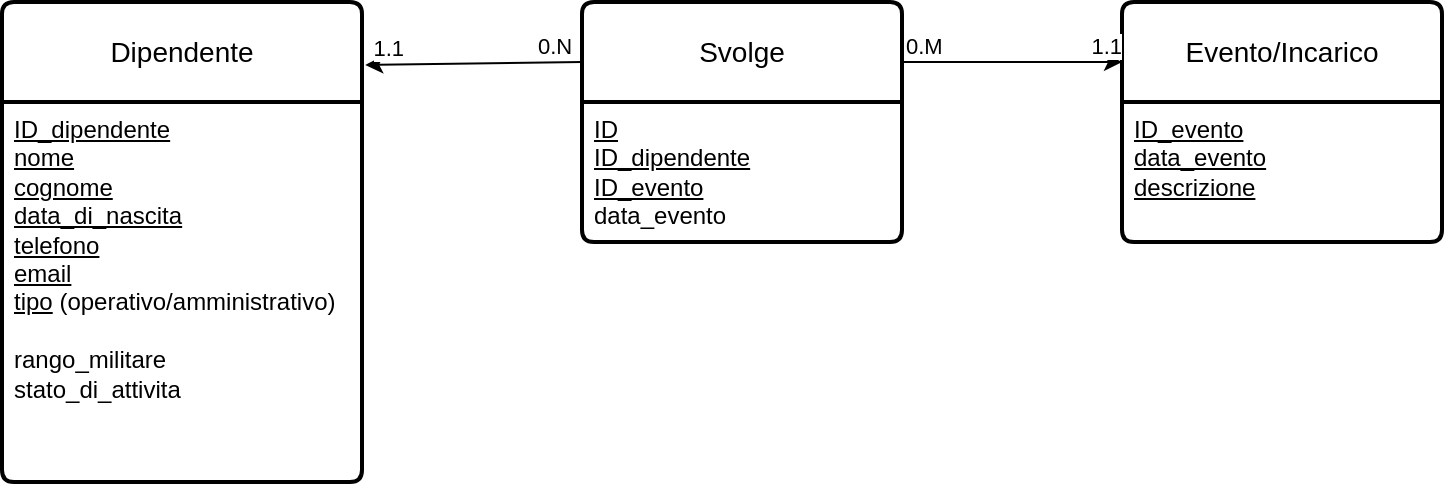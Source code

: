 <mxfile version="22.1.11" type="google">
  <diagram name="Pagina-1" id="hI9VA0zBAQhlbfbl-t4V">
    <mxGraphModel grid="1" page="1" gridSize="10" guides="1" tooltips="1" connect="1" arrows="1" fold="1" pageScale="1" pageWidth="827" pageHeight="1169" math="0" shadow="0">
      <root>
        <mxCell id="0" />
        <mxCell id="1" parent="0" />
        <mxCell id="cZnkTjqhtqFN9i6IQodg-44" value="Dipendente" style="swimlane;childLayout=stackLayout;horizontal=1;startSize=50;horizontalStack=0;rounded=1;fontSize=14;fontStyle=0;strokeWidth=2;resizeParent=0;resizeLast=1;shadow=0;dashed=0;align=center;arcSize=4;whiteSpace=wrap;html=1;" vertex="1" parent="1">
          <mxGeometry x="30" y="140" width="180" height="240" as="geometry" />
        </mxCell>
        <mxCell id="cZnkTjqhtqFN9i6IQodg-45" value="&lt;u&gt;ID_dipendente&lt;/u&gt;&lt;br&gt;&lt;u&gt;nome&lt;br&gt;cognome&lt;br&gt;data_di_nascita&lt;br&gt;telefono&lt;br&gt;email&lt;br&gt;tipo&lt;/u&gt; (operativo/amministrativo)&lt;br&gt;&lt;br&gt;rango_militare&lt;br&gt;stato_di_attivita" style="align=left;strokeColor=none;fillColor=none;spacingLeft=4;fontSize=12;verticalAlign=top;resizable=0;rotatable=0;part=1;html=1;" vertex="1" parent="cZnkTjqhtqFN9i6IQodg-44">
          <mxGeometry y="50" width="180" height="190" as="geometry" />
        </mxCell>
        <mxCell id="cZnkTjqhtqFN9i6IQodg-47" value="Evento/Incarico" style="swimlane;childLayout=stackLayout;horizontal=1;startSize=50;horizontalStack=0;rounded=1;fontSize=14;fontStyle=0;strokeWidth=2;resizeParent=0;resizeLast=1;shadow=0;dashed=0;align=center;arcSize=4;whiteSpace=wrap;html=1;" vertex="1" parent="1">
          <mxGeometry x="590" y="140" width="160" height="120" as="geometry" />
        </mxCell>
        <mxCell id="cZnkTjqhtqFN9i6IQodg-48" value="&lt;u&gt;ID_evento&lt;br&gt;data_evento&lt;br&gt;descrizione&lt;/u&gt;" style="align=left;strokeColor=none;fillColor=none;spacingLeft=4;fontSize=12;verticalAlign=top;resizable=0;rotatable=0;part=1;html=1;" vertex="1" parent="cZnkTjqhtqFN9i6IQodg-47">
          <mxGeometry y="50" width="160" height="70" as="geometry" />
        </mxCell>
        <mxCell id="J3dcDxjAKYBrVKoJMKhc-2" value="Svolge" style="swimlane;childLayout=stackLayout;horizontal=1;startSize=50;horizontalStack=0;rounded=1;fontSize=14;fontStyle=0;strokeWidth=2;resizeParent=0;resizeLast=1;shadow=0;dashed=0;align=center;arcSize=4;whiteSpace=wrap;html=1;" vertex="1" parent="1">
          <mxGeometry x="320" y="140" width="160" height="120" as="geometry" />
        </mxCell>
        <mxCell id="J3dcDxjAKYBrVKoJMKhc-3" value="&lt;u&gt;ID&lt;br&gt;ID_dipendente&lt;br&gt;ID_evento&lt;br&gt;&lt;/u&gt;data_evento" style="align=left;strokeColor=none;fillColor=none;spacingLeft=4;fontSize=12;verticalAlign=top;resizable=0;rotatable=0;part=1;html=1;" vertex="1" parent="J3dcDxjAKYBrVKoJMKhc-2">
          <mxGeometry y="50" width="160" height="70" as="geometry" />
        </mxCell>
        <mxCell id="J3dcDxjAKYBrVKoJMKhc-4" value="" style="endArrow=classic;html=1;rounded=0;entryX=0;entryY=0.25;entryDx=0;entryDy=0;" edge="1" parent="1" target="cZnkTjqhtqFN9i6IQodg-47">
          <mxGeometry relative="1" as="geometry">
            <mxPoint x="480" y="170" as="sourcePoint" />
            <mxPoint x="570" y="170" as="targetPoint" />
          </mxGeometry>
        </mxCell>
        <mxCell id="J3dcDxjAKYBrVKoJMKhc-6" value="0.M" style="edgeLabel;resizable=0;html=1;align=left;verticalAlign=bottom;" connectable="0" vertex="1" parent="J3dcDxjAKYBrVKoJMKhc-4">
          <mxGeometry x="-1" relative="1" as="geometry" />
        </mxCell>
        <mxCell id="J3dcDxjAKYBrVKoJMKhc-7" value="1.1" style="edgeLabel;resizable=0;html=1;align=right;verticalAlign=bottom;" connectable="0" vertex="1" parent="J3dcDxjAKYBrVKoJMKhc-4">
          <mxGeometry x="1" relative="1" as="geometry" />
        </mxCell>
        <mxCell id="J3dcDxjAKYBrVKoJMKhc-8" value="" style="endArrow=classic;html=1;rounded=0;entryX=1.009;entryY=0.131;entryDx=0;entryDy=0;entryPerimeter=0;" edge="1" parent="1" target="cZnkTjqhtqFN9i6IQodg-44">
          <mxGeometry relative="1" as="geometry">
            <mxPoint x="320" y="170" as="sourcePoint" />
            <mxPoint x="226" y="170" as="targetPoint" />
          </mxGeometry>
        </mxCell>
        <mxCell id="J3dcDxjAKYBrVKoJMKhc-10" value="0.N" style="edgeLabel;resizable=0;html=1;align=left;verticalAlign=bottom;" connectable="0" vertex="1" parent="J3dcDxjAKYBrVKoJMKhc-8">
          <mxGeometry x="-1" relative="1" as="geometry">
            <mxPoint x="-24" as="offset" />
          </mxGeometry>
        </mxCell>
        <mxCell id="J3dcDxjAKYBrVKoJMKhc-11" value="1.1" style="edgeLabel;resizable=0;html=1;align=right;verticalAlign=bottom;" connectable="0" vertex="1" parent="J3dcDxjAKYBrVKoJMKhc-8">
          <mxGeometry x="1" relative="1" as="geometry">
            <mxPoint x="20" as="offset" />
          </mxGeometry>
        </mxCell>
      </root>
    </mxGraphModel>
  </diagram>
</mxfile>
